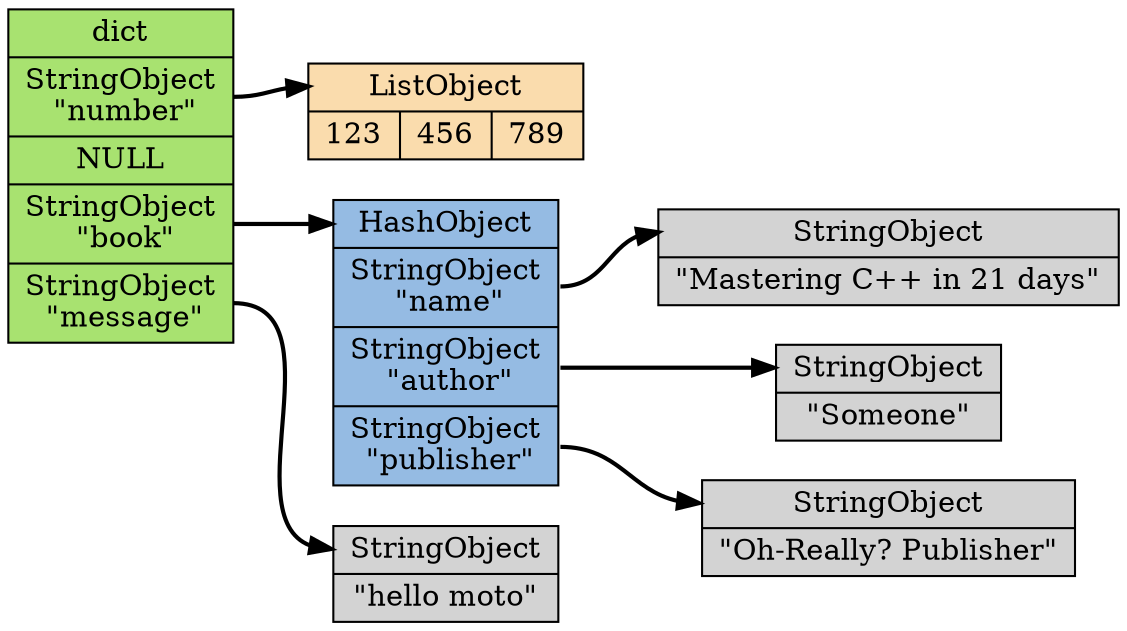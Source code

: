 digraph db {

    rankdir = LR;

    node [shape = record, style = filled];

    edge [style = bold];

    dict [label = "<head>dict\n |<number>StringObject\n \"number\" | NULL |<book>StringObject\n \"book\" |<message>StringObject\n \"message\"", fillcolor = "#A8E270"];

    number [label = "<head>ListObject | { 123 | 456 | 789 }", fillcolor = "#FADCAD"];

    book [label = "<head>HashObject |<name>StringObject\n \"name\" |<author>StringObject\n \"author\" |<publisher>StringObject\n \"publisher\"", fillcolor = "#95BBE3"];

    book_name [label = "<head>StringObject | \"Mastering C++ in 21 days\""];
    book_author [label = "<head>StringObject | \"Someone\""];
    book_publisher [label = "<head>StringObject | \"Oh-Really? Publisher\""];

    message [label = "<head>StringObject | \"hello moto\""];

    dict:number -> number:head;
    dict:book -> book:head;
    dict:message -> message:head;

    book:name -> book_name:head;
    book:author -> book_author:head;
    book:publisher -> book_publisher:head;
}
